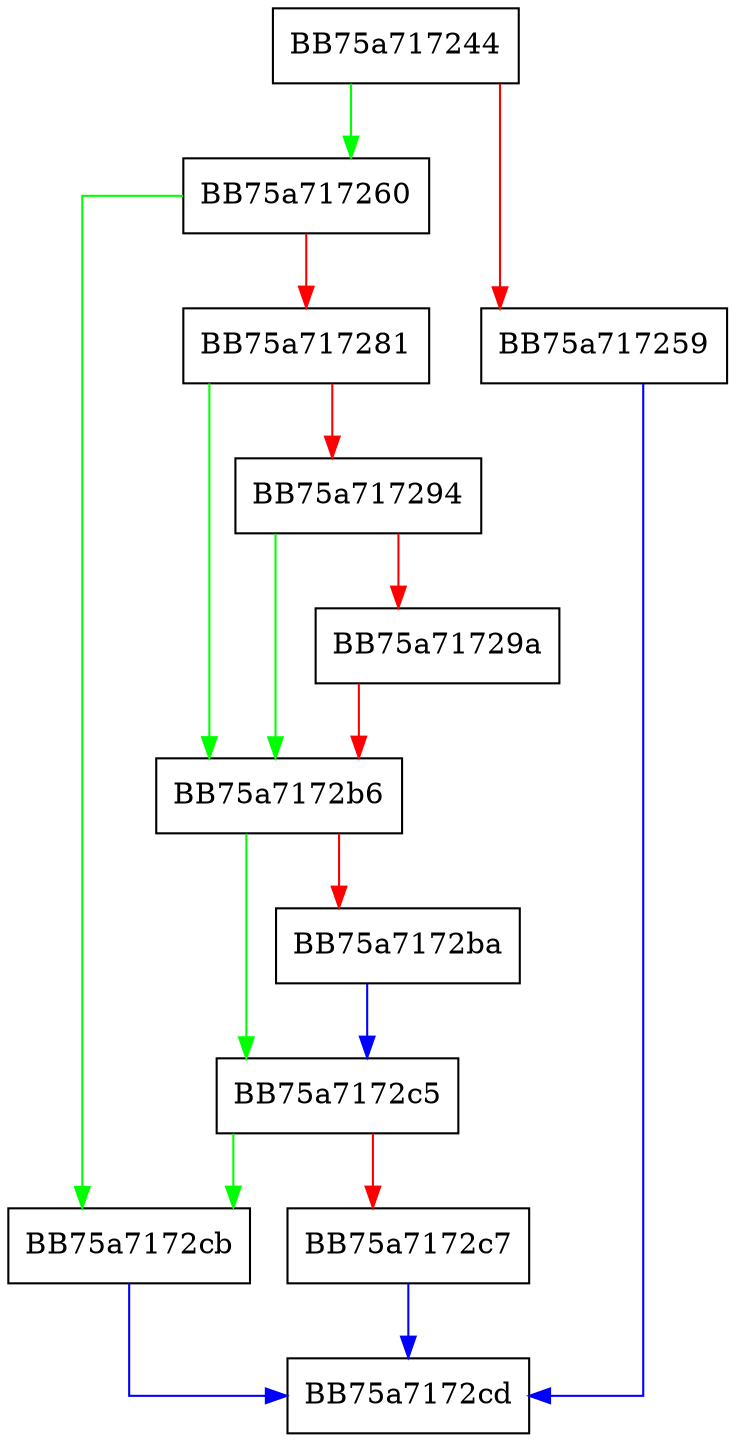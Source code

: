 digraph UtilRegSetValueInternal {
  node [shape="box"];
  graph [splines=ortho];
  BB75a717244 -> BB75a717260 [color="green"];
  BB75a717244 -> BB75a717259 [color="red"];
  BB75a717259 -> BB75a7172cd [color="blue"];
  BB75a717260 -> BB75a7172cb [color="green"];
  BB75a717260 -> BB75a717281 [color="red"];
  BB75a717281 -> BB75a7172b6 [color="green"];
  BB75a717281 -> BB75a717294 [color="red"];
  BB75a717294 -> BB75a7172b6 [color="green"];
  BB75a717294 -> BB75a71729a [color="red"];
  BB75a71729a -> BB75a7172b6 [color="red"];
  BB75a7172b6 -> BB75a7172c5 [color="green"];
  BB75a7172b6 -> BB75a7172ba [color="red"];
  BB75a7172ba -> BB75a7172c5 [color="blue"];
  BB75a7172c5 -> BB75a7172cb [color="green"];
  BB75a7172c5 -> BB75a7172c7 [color="red"];
  BB75a7172c7 -> BB75a7172cd [color="blue"];
  BB75a7172cb -> BB75a7172cd [color="blue"];
}
